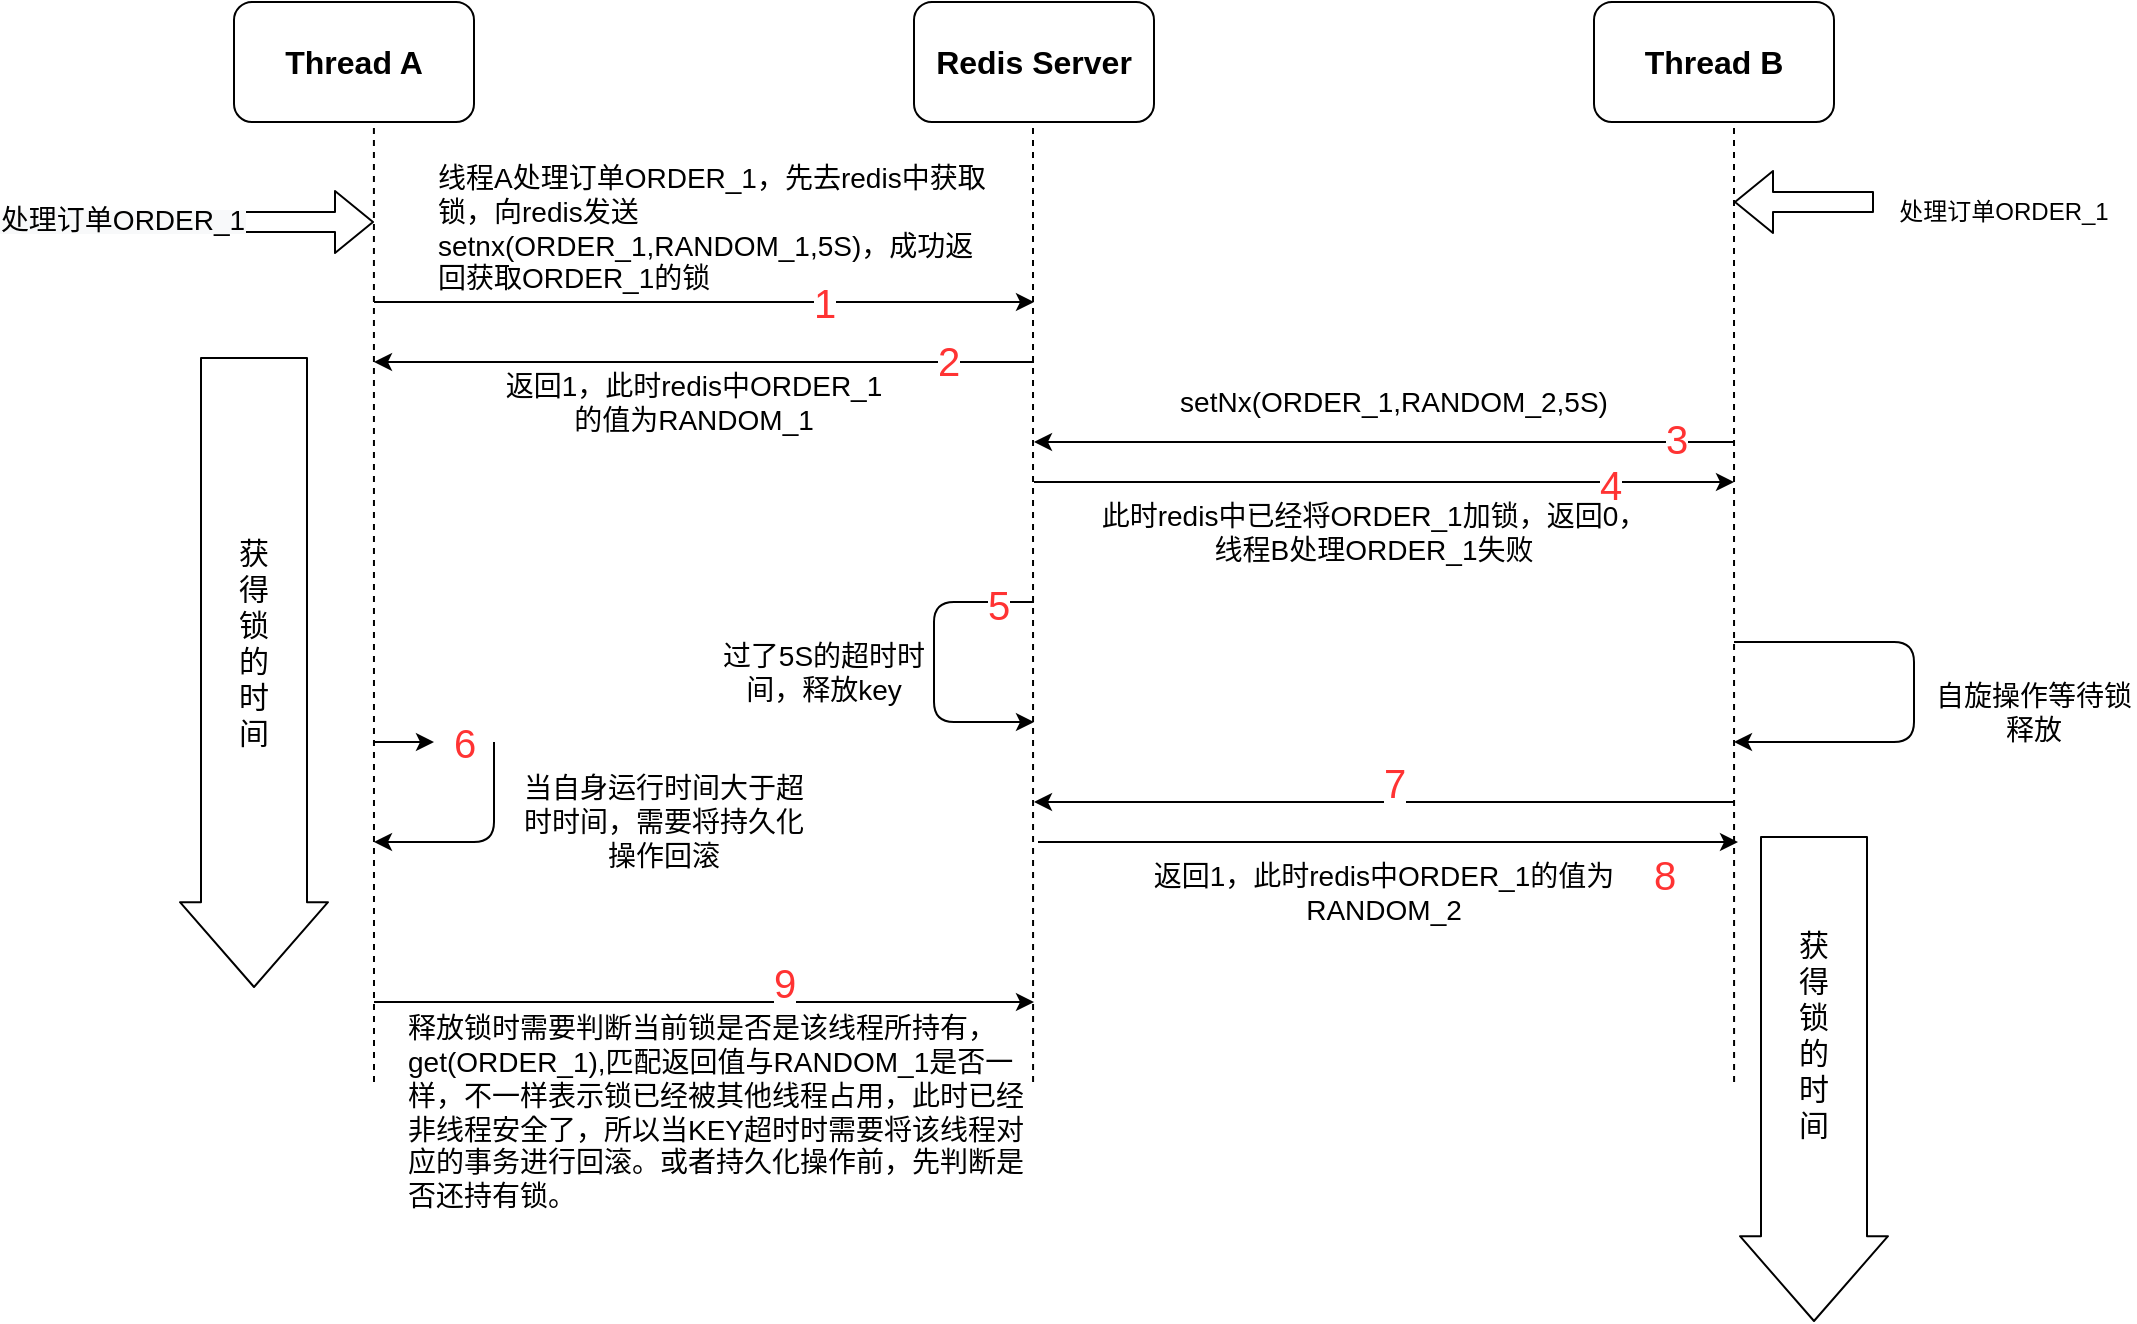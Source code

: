 <mxfile version="13.0.2" type="github">
  <diagram id="uTx9-v3vwXF00OpXnOEW" name="Page-1">
    <mxGraphModel dx="1141" dy="615" grid="1" gridSize="10" guides="1" tooltips="1" connect="1" arrows="1" fold="1" page="1" pageScale="1" pageWidth="1169" pageHeight="1654" math="0" shadow="0">
      <root>
        <mxCell id="0" />
        <mxCell id="1" parent="0" />
        <mxCell id="ECpFYh-r3xCetCUCD9OD-1" value="&lt;font style=&quot;font-size: 16px&quot;&gt;&lt;b&gt;Thread A&lt;/b&gt;&lt;/font&gt;" style="rounded=1;whiteSpace=wrap;html=1;" parent="1" vertex="1">
          <mxGeometry x="170" y="60" width="120" height="60" as="geometry" />
        </mxCell>
        <mxCell id="ECpFYh-r3xCetCUCD9OD-2" value="&lt;font style=&quot;font-size: 16px&quot;&gt;&lt;b&gt;Redis Server&lt;/b&gt;&lt;/font&gt;" style="rounded=1;whiteSpace=wrap;html=1;" parent="1" vertex="1">
          <mxGeometry x="510" y="60" width="120" height="60" as="geometry" />
        </mxCell>
        <mxCell id="ECpFYh-r3xCetCUCD9OD-4" value="&lt;font style=&quot;font-size: 16px&quot;&gt;&lt;b&gt;Thread B&lt;/b&gt;&lt;/font&gt;" style="rounded=1;whiteSpace=wrap;html=1;" parent="1" vertex="1">
          <mxGeometry x="850" y="60" width="120" height="60" as="geometry" />
        </mxCell>
        <mxCell id="ECpFYh-r3xCetCUCD9OD-5" value="" style="endArrow=none;dashed=1;html=1;entryX=0.583;entryY=1;entryDx=0;entryDy=0;entryPerimeter=0;" parent="1" target="ECpFYh-r3xCetCUCD9OD-1" edge="1">
          <mxGeometry width="50" height="50" relative="1" as="geometry">
            <mxPoint x="240" y="600" as="sourcePoint" />
            <mxPoint x="610" y="290" as="targetPoint" />
          </mxGeometry>
        </mxCell>
        <mxCell id="ECpFYh-r3xCetCUCD9OD-6" value="" style="endArrow=none;dashed=1;html=1;entryX=0.583;entryY=1;entryDx=0;entryDy=0;entryPerimeter=0;" parent="1" edge="1">
          <mxGeometry width="50" height="50" relative="1" as="geometry">
            <mxPoint x="569.54" y="600" as="sourcePoint" />
            <mxPoint x="569.5" y="120" as="targetPoint" />
          </mxGeometry>
        </mxCell>
        <mxCell id="ECpFYh-r3xCetCUCD9OD-7" value="" style="endArrow=none;dashed=1;html=1;entryX=0.583;entryY=1;entryDx=0;entryDy=0;entryPerimeter=0;" parent="1" edge="1">
          <mxGeometry width="50" height="50" relative="1" as="geometry">
            <mxPoint x="920.04" y="600" as="sourcePoint" />
            <mxPoint x="920" y="120" as="targetPoint" />
          </mxGeometry>
        </mxCell>
        <mxCell id="Qqk2eUYZ3Nk_iLM5AEox-1" value="" style="endArrow=classic;html=1;" edge="1" parent="1">
          <mxGeometry width="50" height="50" relative="1" as="geometry">
            <mxPoint x="240" y="210" as="sourcePoint" />
            <mxPoint x="570" y="210" as="targetPoint" />
          </mxGeometry>
        </mxCell>
        <mxCell id="Qqk2eUYZ3Nk_iLM5AEox-42" value="&lt;font style=&quot;font-size: 20px&quot; color=&quot;#ff3333&quot;&gt;1&lt;/font&gt;" style="edgeLabel;html=1;align=center;verticalAlign=middle;resizable=0;points=[];" vertex="1" connectable="0" parent="Qqk2eUYZ3Nk_iLM5AEox-1">
          <mxGeometry x="0.364" relative="1" as="geometry">
            <mxPoint as="offset" />
          </mxGeometry>
        </mxCell>
        <mxCell id="Qqk2eUYZ3Nk_iLM5AEox-7" value="处理订单ORDER_1" style="text;html=1;strokeColor=none;fillColor=none;align=center;verticalAlign=middle;whiteSpace=wrap;rounded=0;" vertex="1" parent="1">
          <mxGeometry x="1000" y="130" width="110" height="70" as="geometry" />
        </mxCell>
        <mxCell id="Qqk2eUYZ3Nk_iLM5AEox-9" value="" style="shape=flexArrow;endArrow=classic;html=1;" edge="1" parent="1">
          <mxGeometry width="50" height="50" relative="1" as="geometry">
            <mxPoint x="80" y="170" as="sourcePoint" />
            <mxPoint x="240" y="170" as="targetPoint" />
          </mxGeometry>
        </mxCell>
        <mxCell id="Qqk2eUYZ3Nk_iLM5AEox-10" value="&lt;span style=&quot;background-color: rgb(248 , 249 , 250)&quot;&gt;&lt;font style=&quot;font-size: 14px&quot;&gt;处理订单ORDER_1&lt;/font&gt;&lt;/span&gt;" style="edgeLabel;html=1;align=center;verticalAlign=middle;resizable=0;points=[];" vertex="1" connectable="0" parent="Qqk2eUYZ3Nk_iLM5AEox-9">
          <mxGeometry x="-0.575" y="1" relative="1" as="geometry">
            <mxPoint as="offset" />
          </mxGeometry>
        </mxCell>
        <mxCell id="Qqk2eUYZ3Nk_iLM5AEox-11" value="" style="shape=flexArrow;endArrow=classic;html=1;" edge="1" parent="1">
          <mxGeometry width="50" height="50" relative="1" as="geometry">
            <mxPoint x="990" y="160" as="sourcePoint" />
            <mxPoint x="920" y="160" as="targetPoint" />
          </mxGeometry>
        </mxCell>
        <mxCell id="Qqk2eUYZ3Nk_iLM5AEox-13" value="&lt;font style=&quot;font-size: 14px&quot;&gt;线程A处理订单ORDER_1，先去redis中获取锁，向redis发送setnx(ORDER_1,RANDOM_1,5S)，成功返回获取ORDER_1的锁&lt;/font&gt;" style="text;html=1;strokeColor=none;fillColor=none;align=left;verticalAlign=middle;whiteSpace=wrap;rounded=0;" vertex="1" parent="1">
          <mxGeometry x="270" y="145" width="280" height="55" as="geometry" />
        </mxCell>
        <mxCell id="Qqk2eUYZ3Nk_iLM5AEox-14" value="" style="endArrow=classic;html=1;" edge="1" parent="1">
          <mxGeometry width="50" height="50" relative="1" as="geometry">
            <mxPoint x="570" y="240" as="sourcePoint" />
            <mxPoint x="240" y="240" as="targetPoint" />
          </mxGeometry>
        </mxCell>
        <mxCell id="Qqk2eUYZ3Nk_iLM5AEox-43" value="&lt;font color=&quot;#ff3333&quot; style=&quot;font-size: 20px&quot;&gt;2&lt;/font&gt;" style="edgeLabel;html=1;align=center;verticalAlign=middle;resizable=0;points=[];" vertex="1" connectable="0" parent="Qqk2eUYZ3Nk_iLM5AEox-14">
          <mxGeometry x="-0.739" y="-1" relative="1" as="geometry">
            <mxPoint as="offset" />
          </mxGeometry>
        </mxCell>
        <mxCell id="Qqk2eUYZ3Nk_iLM5AEox-15" value="&lt;font style=&quot;font-size: 14px&quot;&gt;返回1，此时redis中ORDER_1的值为RANDOM_1&lt;/font&gt;" style="text;html=1;strokeColor=none;fillColor=none;align=center;verticalAlign=middle;whiteSpace=wrap;rounded=0;" vertex="1" parent="1">
          <mxGeometry x="300" y="250" width="200" height="20" as="geometry" />
        </mxCell>
        <mxCell id="Qqk2eUYZ3Nk_iLM5AEox-16" value="" style="endArrow=classic;html=1;" edge="1" parent="1">
          <mxGeometry width="50" height="50" relative="1" as="geometry">
            <mxPoint x="920" y="280" as="sourcePoint" />
            <mxPoint x="570" y="280" as="targetPoint" />
          </mxGeometry>
        </mxCell>
        <mxCell id="Qqk2eUYZ3Nk_iLM5AEox-44" value="&lt;font color=&quot;#ff3333&quot; style=&quot;font-size: 20px&quot;&gt;3&lt;/font&gt;" style="edgeLabel;html=1;align=center;verticalAlign=middle;resizable=0;points=[];" vertex="1" connectable="0" parent="Qqk2eUYZ3Nk_iLM5AEox-16">
          <mxGeometry x="-0.834" y="4" relative="1" as="geometry">
            <mxPoint y="-6" as="offset" />
          </mxGeometry>
        </mxCell>
        <mxCell id="Qqk2eUYZ3Nk_iLM5AEox-17" value="&lt;font style=&quot;font-size: 14px&quot;&gt;setNx(ORDER_1,RANDOM_2,5S)&lt;/font&gt;" style="text;html=1;strokeColor=none;fillColor=none;align=center;verticalAlign=middle;whiteSpace=wrap;rounded=0;" vertex="1" parent="1">
          <mxGeometry x="640" y="235" width="220" height="50" as="geometry" />
        </mxCell>
        <mxCell id="Qqk2eUYZ3Nk_iLM5AEox-18" value="" style="endArrow=classic;html=1;" edge="1" parent="1">
          <mxGeometry width="50" height="50" relative="1" as="geometry">
            <mxPoint x="570" y="300" as="sourcePoint" />
            <mxPoint x="920" y="300" as="targetPoint" />
          </mxGeometry>
        </mxCell>
        <mxCell id="Qqk2eUYZ3Nk_iLM5AEox-46" value="&lt;span style=&quot;font-size: 20px&quot;&gt;&lt;font color=&quot;#ff3333&quot;&gt;4&lt;/font&gt;&lt;/span&gt;" style="edgeLabel;html=1;align=center;verticalAlign=middle;resizable=0;points=[];" vertex="1" connectable="0" parent="Qqk2eUYZ3Nk_iLM5AEox-18">
          <mxGeometry x="0.646" y="-1" relative="1" as="geometry">
            <mxPoint as="offset" />
          </mxGeometry>
        </mxCell>
        <mxCell id="Qqk2eUYZ3Nk_iLM5AEox-19" value="&lt;font style=&quot;font-size: 14px&quot;&gt;此时redis中已经将ORDER_1加锁，返回0，线程B处理ORDER_1失败&lt;/font&gt;" style="text;html=1;strokeColor=none;fillColor=none;align=center;verticalAlign=middle;whiteSpace=wrap;rounded=0;" vertex="1" parent="1">
          <mxGeometry x="600" y="310" width="280" height="30" as="geometry" />
        </mxCell>
        <mxCell id="Qqk2eUYZ3Nk_iLM5AEox-20" value="" style="endArrow=classic;html=1;" edge="1" parent="1">
          <mxGeometry width="50" height="50" relative="1" as="geometry">
            <mxPoint x="920" y="380" as="sourcePoint" />
            <mxPoint x="920" y="430" as="targetPoint" />
            <Array as="points">
              <mxPoint x="1010" y="380" />
              <mxPoint x="1010" y="430" />
            </Array>
          </mxGeometry>
        </mxCell>
        <mxCell id="Qqk2eUYZ3Nk_iLM5AEox-21" value="" style="endArrow=classic;html=1;" edge="1" parent="1">
          <mxGeometry width="50" height="50" relative="1" as="geometry">
            <mxPoint x="920" y="460" as="sourcePoint" />
            <mxPoint x="570" y="460" as="targetPoint" />
          </mxGeometry>
        </mxCell>
        <mxCell id="Qqk2eUYZ3Nk_iLM5AEox-22" value="&lt;font style=&quot;font-size: 14px&quot;&gt;自旋操作等待锁释放&lt;/font&gt;" style="text;html=1;strokeColor=none;fillColor=none;align=center;verticalAlign=middle;whiteSpace=wrap;rounded=0;" vertex="1" parent="1">
          <mxGeometry x="1020" y="390" width="100" height="50" as="geometry" />
        </mxCell>
        <mxCell id="Qqk2eUYZ3Nk_iLM5AEox-24" value="" style="endArrow=classic;html=1;" edge="1" parent="1">
          <mxGeometry width="50" height="50" relative="1" as="geometry">
            <mxPoint x="570" y="360" as="sourcePoint" />
            <mxPoint x="570" y="420" as="targetPoint" />
            <Array as="points">
              <mxPoint x="520" y="360" />
              <mxPoint x="520" y="420" />
            </Array>
          </mxGeometry>
        </mxCell>
        <mxCell id="Qqk2eUYZ3Nk_iLM5AEox-25" value="&lt;font style=&quot;font-size: 14px&quot;&gt;过了5S的超时时间，释放key&lt;/font&gt;" style="text;html=1;strokeColor=none;fillColor=none;align=center;verticalAlign=middle;whiteSpace=wrap;rounded=0;" vertex="1" parent="1">
          <mxGeometry x="410" y="370" width="110" height="50" as="geometry" />
        </mxCell>
        <mxCell id="Qqk2eUYZ3Nk_iLM5AEox-26" value="" style="endArrow=classic;html=1;" edge="1" parent="1">
          <mxGeometry width="50" height="50" relative="1" as="geometry">
            <mxPoint x="240" y="560" as="sourcePoint" />
            <mxPoint x="570" y="560" as="targetPoint" />
          </mxGeometry>
        </mxCell>
        <mxCell id="Qqk2eUYZ3Nk_iLM5AEox-27" value="" style="endArrow=classic;html=1;" edge="1" parent="1">
          <mxGeometry width="50" height="50" relative="1" as="geometry">
            <mxPoint x="572" y="480" as="sourcePoint" />
            <mxPoint x="922" y="480" as="targetPoint" />
          </mxGeometry>
        </mxCell>
        <mxCell id="Qqk2eUYZ3Nk_iLM5AEox-28" value="&lt;span style=&quot;font-size: 14px&quot;&gt;返回1，此时redis中ORDER_1的值为RANDOM_2&lt;/span&gt;" style="text;html=1;strokeColor=none;fillColor=none;align=center;verticalAlign=middle;whiteSpace=wrap;rounded=0;" vertex="1" parent="1">
          <mxGeometry x="605" y="490" width="280" height="30" as="geometry" />
        </mxCell>
        <mxCell id="Qqk2eUYZ3Nk_iLM5AEox-30" value="" style="shape=flexArrow;endArrow=classic;html=1;width=53;endSize=13.8;" edge="1" parent="1">
          <mxGeometry width="50" height="50" relative="1" as="geometry">
            <mxPoint x="180" y="237.5" as="sourcePoint" />
            <mxPoint x="180" y="553" as="targetPoint" />
          </mxGeometry>
        </mxCell>
        <mxCell id="Qqk2eUYZ3Nk_iLM5AEox-33" value="&lt;span style=&quot;background-color: rgb(255 , 255 , 255)&quot;&gt;&lt;font style=&quot;font-size: 15px&quot;&gt;获得锁的时间&lt;/font&gt;&lt;/span&gt;" style="text;html=1;strokeColor=none;fillColor=none;align=center;verticalAlign=middle;whiteSpace=wrap;rounded=0;" vertex="1" parent="1">
          <mxGeometry x="170" y="310" width="20" height="140" as="geometry" />
        </mxCell>
        <mxCell id="Qqk2eUYZ3Nk_iLM5AEox-34" value="" style="shape=flexArrow;endArrow=classic;html=1;width=53;endSize=13.8;" edge="1" parent="1">
          <mxGeometry width="50" height="50" relative="1" as="geometry">
            <mxPoint x="960" y="477" as="sourcePoint" />
            <mxPoint x="960" y="720" as="targetPoint" />
          </mxGeometry>
        </mxCell>
        <mxCell id="Qqk2eUYZ3Nk_iLM5AEox-35" value="&lt;span style=&quot;background-color: rgb(255 , 255 , 255)&quot;&gt;&lt;font style=&quot;font-size: 15px&quot;&gt;获得锁的时间&lt;/font&gt;&lt;/span&gt;" style="text;html=1;strokeColor=none;fillColor=none;align=center;verticalAlign=middle;whiteSpace=wrap;rounded=0;" vertex="1" parent="1">
          <mxGeometry x="950" y="505.5" width="20" height="140" as="geometry" />
        </mxCell>
        <mxCell id="Qqk2eUYZ3Nk_iLM5AEox-38" value="&lt;font style=&quot;font-size: 14px&quot;&gt;释放锁时需要判断当前锁是否是该线程所持有，get(ORDER_1),匹配返回值与RANDOM_1是否一样，不一样表示锁已经被其他线程占用，此时已经非线程安全了，所以当KEY超时时需要将该线程对应的事务进行回滚。或者持久化操作前，先判断是否还持有锁。&lt;/font&gt;" style="text;html=1;strokeColor=none;fillColor=none;align=left;verticalAlign=middle;whiteSpace=wrap;rounded=0;" vertex="1" parent="1">
          <mxGeometry x="255" y="560" width="310" height="110" as="geometry" />
        </mxCell>
        <mxCell id="Qqk2eUYZ3Nk_iLM5AEox-39" value="" style="endArrow=classic;html=1;" edge="1" parent="1" source="Qqk2eUYZ3Nk_iLM5AEox-49">
          <mxGeometry width="50" height="50" relative="1" as="geometry">
            <mxPoint x="240" y="430" as="sourcePoint" />
            <mxPoint x="240" y="480" as="targetPoint" />
            <Array as="points">
              <mxPoint x="300" y="430" />
              <mxPoint x="300" y="480" />
            </Array>
          </mxGeometry>
        </mxCell>
        <mxCell id="Qqk2eUYZ3Nk_iLM5AEox-41" value="&lt;font style=&quot;font-size: 14px&quot;&gt;当自身运行时间大于超时时间，需要将持久化操作回滚&lt;/font&gt;" style="text;html=1;strokeColor=none;fillColor=none;align=center;verticalAlign=middle;whiteSpace=wrap;rounded=0;" vertex="1" parent="1">
          <mxGeometry x="310" y="440" width="150" height="60" as="geometry" />
        </mxCell>
        <mxCell id="Qqk2eUYZ3Nk_iLM5AEox-48" value="&lt;span style=&quot;font-size: 20px ; background-color: rgb(255 , 255 , 255)&quot;&gt;&lt;font color=&quot;#ff3333&quot;&gt;5&lt;/font&gt;&lt;/span&gt;" style="text;html=1;align=center;verticalAlign=middle;resizable=0;points=[];autosize=1;" vertex="1" parent="1">
          <mxGeometry x="537" y="351" width="30" height="20" as="geometry" />
        </mxCell>
        <mxCell id="Qqk2eUYZ3Nk_iLM5AEox-49" value="&lt;span style=&quot;font-size: 20px ; background-color: rgb(255 , 255 , 255)&quot;&gt;&lt;font color=&quot;#ff3333&quot;&gt;6&lt;/font&gt;&lt;/span&gt;" style="text;html=1;align=center;verticalAlign=middle;resizable=0;points=[];autosize=1;" vertex="1" parent="1">
          <mxGeometry x="270" y="420" width="30" height="20" as="geometry" />
        </mxCell>
        <mxCell id="Qqk2eUYZ3Nk_iLM5AEox-50" value="" style="endArrow=classic;html=1;" edge="1" parent="1" target="Qqk2eUYZ3Nk_iLM5AEox-49">
          <mxGeometry width="50" height="50" relative="1" as="geometry">
            <mxPoint x="240" y="430" as="sourcePoint" />
            <mxPoint x="240" y="480" as="targetPoint" />
            <Array as="points" />
          </mxGeometry>
        </mxCell>
        <mxCell id="Qqk2eUYZ3Nk_iLM5AEox-51" value="&lt;span style=&quot;font-size: 20px ; background-color: rgb(255 , 255 , 255)&quot;&gt;&lt;font color=&quot;#ff3333&quot;&gt;7&lt;/font&gt;&lt;/span&gt;" style="text;html=1;align=center;verticalAlign=middle;resizable=0;points=[];autosize=1;" vertex="1" parent="1">
          <mxGeometry x="735" y="440" width="30" height="20" as="geometry" />
        </mxCell>
        <mxCell id="Qqk2eUYZ3Nk_iLM5AEox-52" value="&lt;span style=&quot;font-size: 20px ; background-color: rgb(255 , 255 , 255)&quot;&gt;&lt;font color=&quot;#ff3333&quot;&gt;8&lt;/font&gt;&lt;/span&gt;" style="text;html=1;align=center;verticalAlign=middle;resizable=0;points=[];autosize=1;" vertex="1" parent="1">
          <mxGeometry x="870" y="485.5" width="30" height="20" as="geometry" />
        </mxCell>
        <mxCell id="Qqk2eUYZ3Nk_iLM5AEox-54" value="&lt;span style=&quot;font-size: 20px ; background-color: rgb(255 , 255 , 255)&quot;&gt;&lt;font color=&quot;#ff3333&quot;&gt;9&lt;/font&gt;&lt;/span&gt;" style="text;html=1;align=center;verticalAlign=middle;resizable=0;points=[];autosize=1;" vertex="1" parent="1">
          <mxGeometry x="430" y="540" width="30" height="20" as="geometry" />
        </mxCell>
      </root>
    </mxGraphModel>
  </diagram>
</mxfile>
